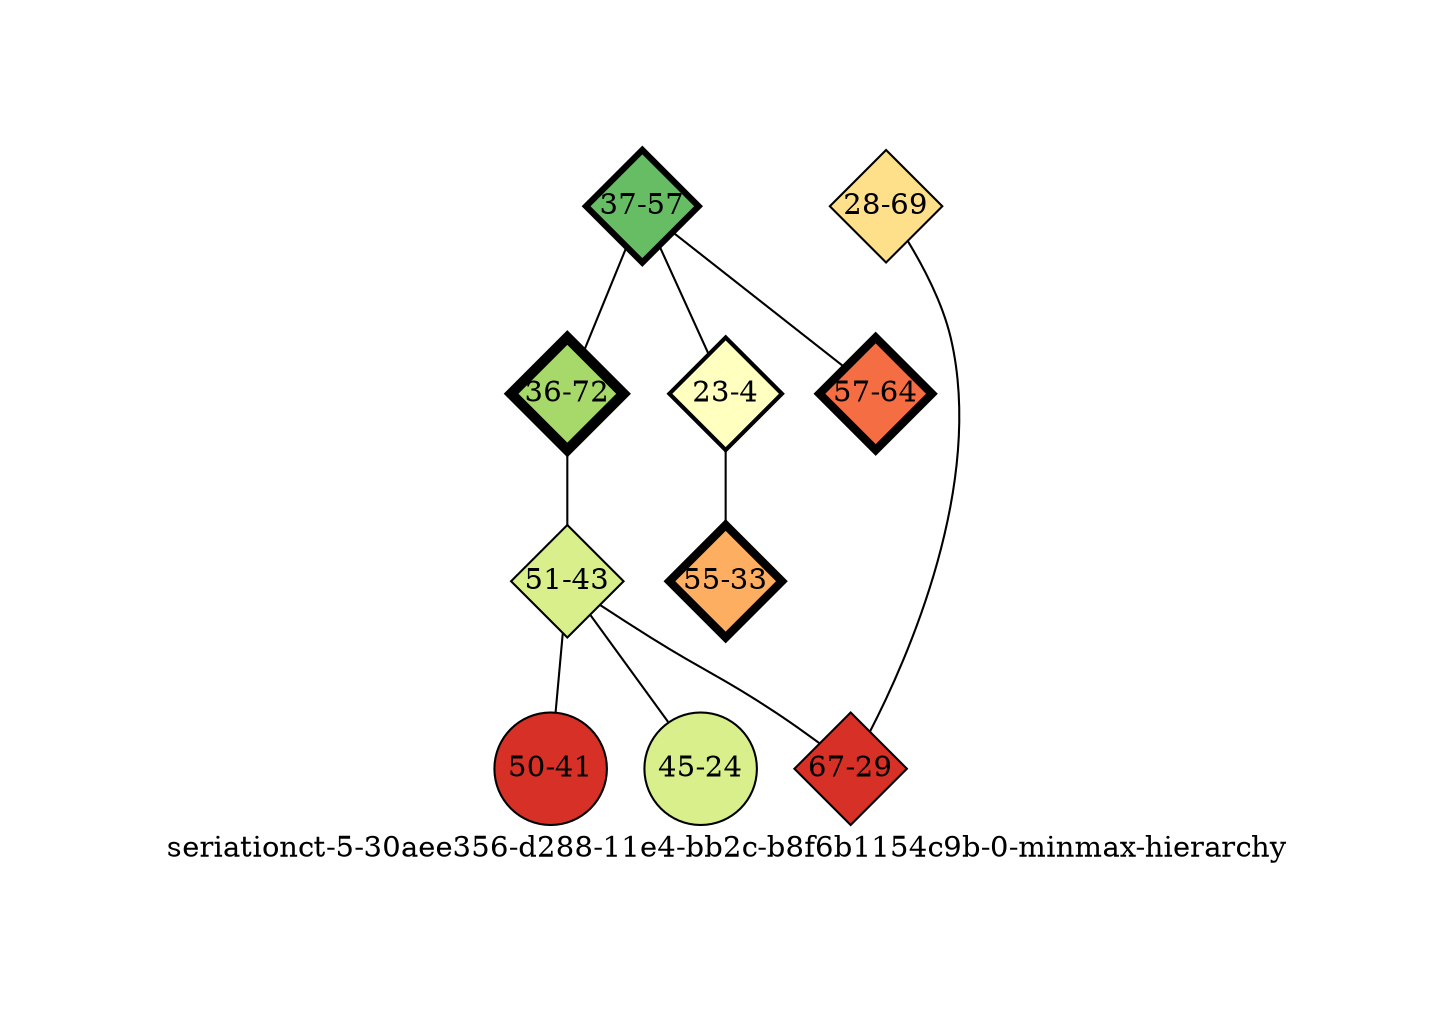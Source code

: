 strict graph "seriationct-5-30aee356-d288-11e4-bb2c-b8f6b1154c9b-0-minmax-hierarchy" {
labelloc=b;
ratio=auto;
pad="1.0";
label="seriationct-5-30aee356-d288-11e4-bb2c-b8f6b1154c9b-0-minmax-hierarchy";
node [width="0.75", style=filled, fixedsize=true, height="0.75", shape=circle, label=""];
0 [xCoordinate="57.0", appears_in_slice=3, yCoordinate="37.0", level=child, colorscheme=rdylgn11, child_of=root, short_label="37-57", label="37-57", shape=diamond, fillcolor=9, size="955.864342781", parent_node="assemblage-13-15", id=0, penwidth="3.0"];
1 [xCoordinate="72.0", appears_in_slice=5, yCoordinate="36.0", level=child, colorscheme=rdylgn11, child_of=root, short_label="36-72", label="36-72", shape=diamond, fillcolor=8, size="971.028492639", parent_node="assemblage-13-15", id=1, penwidth="5.0"];
2 [xCoordinate="43.0", appears_in_slice=1, yCoordinate="51.0", level=child, colorscheme=rdylgn11, child_of=root, short_label="51-43", label="51-43", shape=diamond, fillcolor=7, size="31.9520471602", parent_node="assemblage-13-15", id=2, penwidth="1.0"];
3 [xCoordinate="4.0", appears_in_slice=2, yCoordinate="23.0", level=child, colorscheme=rdylgn11, child_of=root, short_label="23-4", label="23-4", shape=diamond, fillcolor=6, size="978.555525282", parent_node="assemblage-13-15", id=3, penwidth="2.0"];
4 [xCoordinate="69.0", appears_in_slice=1, yCoordinate="28.0", level=child, colorscheme=rdylgn11, child_of=root, short_label="28-69", label="28-69", shape=diamond, fillcolor=5, size="31.9520471602", parent_node="assemblage-13-15", id=4, penwidth="1.0"];
5 [xCoordinate="33.0", appears_in_slice=4, yCoordinate="55.0", level=child, colorscheme=rdylgn11, child_of=root, short_label="55-33", label="55-33", shape=diamond, fillcolor=4, size="967.395701748", parent_node="assemblage-13-15", id=5, penwidth="4.0"];
6 [xCoordinate="64.0", appears_in_slice=4, yCoordinate="57.0", level=child, colorscheme=rdylgn11, child_of=root, short_label="57-64", label="57-64", shape=diamond, fillcolor=3, size="967.395701748", parent_node="assemblage-13-15", id=6, penwidth="4.0"];
7 [xCoordinate="41.0", appears_in_slice=1, yCoordinate="50.0", level=grandchild, colorscheme=rdylgn11, child_of="assemblage-67-29", short_label="50-41", label="50-41", shape=circle, fillcolor=2, size="31.9520471602", parent_node="assemblage-67-29", id=7, penwidth="1.0"];
8 [xCoordinate="24.0", appears_in_slice=1, yCoordinate="45.0", level=grandchild, colorscheme=rdylgn11, child_of="assemblage-51-43", short_label="45-24", label="45-24", shape=circle, fillcolor=7, size="31.9520471602", parent_node="assemblage-51-43", id=8, penwidth="1.0"];
9 [xCoordinate="29.0", appears_in_slice=1, yCoordinate="67.0", level=child, colorscheme=rdylgn11, child_of=root, short_label="67-29", label="67-29", shape=diamond, fillcolor=2, size="31.9520471602", parent_node="assemblage-13-15", id=9, penwidth="1.0"];
0 -- 1  [inverseweight="5758.65532699", weight="0.000173651650119"];
0 -- 3  [inverseweight="8073.55949411", weight="0.000123861104972"];
0 -- 6  [inverseweight="1737.54877829", weight="0.000575523411196"];
1 -- 2  [inverseweight="1.12605787536", weight="0.888053821994"];
2 -- 8  [inverseweight="1.20803086966", weight="0.827793415807"];
2 -- 9  [inverseweight="4.35205540834", weight="0.22977648632"];
2 -- 7  [inverseweight="1.14295129363", weight="0.87492792175"];
3 -- 5  [inverseweight="11525.1974038", weight="8.67664097161e-05"];
4 -- 9  [inverseweight="2.2535449", weight="0.443745318764"];
}
